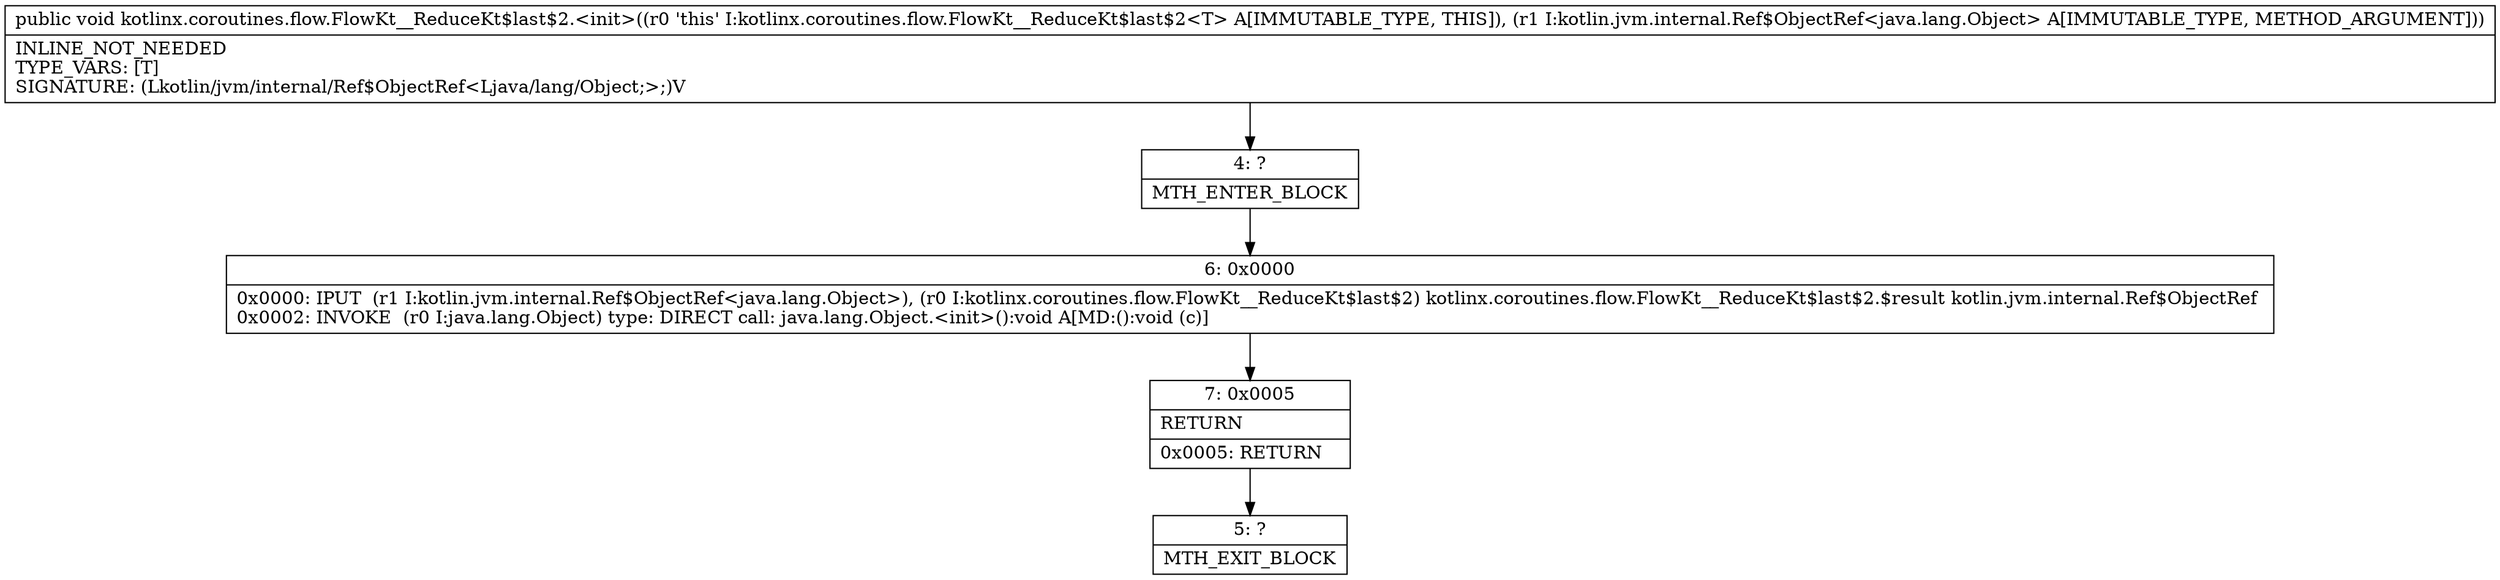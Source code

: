 digraph "CFG forkotlinx.coroutines.flow.FlowKt__ReduceKt$last$2.\<init\>(Lkotlin\/jvm\/internal\/Ref$ObjectRef;)V" {
Node_4 [shape=record,label="{4\:\ ?|MTH_ENTER_BLOCK\l}"];
Node_6 [shape=record,label="{6\:\ 0x0000|0x0000: IPUT  (r1 I:kotlin.jvm.internal.Ref$ObjectRef\<java.lang.Object\>), (r0 I:kotlinx.coroutines.flow.FlowKt__ReduceKt$last$2) kotlinx.coroutines.flow.FlowKt__ReduceKt$last$2.$result kotlin.jvm.internal.Ref$ObjectRef \l0x0002: INVOKE  (r0 I:java.lang.Object) type: DIRECT call: java.lang.Object.\<init\>():void A[MD:():void (c)]\l}"];
Node_7 [shape=record,label="{7\:\ 0x0005|RETURN\l|0x0005: RETURN   \l}"];
Node_5 [shape=record,label="{5\:\ ?|MTH_EXIT_BLOCK\l}"];
MethodNode[shape=record,label="{public void kotlinx.coroutines.flow.FlowKt__ReduceKt$last$2.\<init\>((r0 'this' I:kotlinx.coroutines.flow.FlowKt__ReduceKt$last$2\<T\> A[IMMUTABLE_TYPE, THIS]), (r1 I:kotlin.jvm.internal.Ref$ObjectRef\<java.lang.Object\> A[IMMUTABLE_TYPE, METHOD_ARGUMENT]))  | INLINE_NOT_NEEDED\lTYPE_VARS: [T]\lSIGNATURE: (Lkotlin\/jvm\/internal\/Ref$ObjectRef\<Ljava\/lang\/Object;\>;)V\l}"];
MethodNode -> Node_4;Node_4 -> Node_6;
Node_6 -> Node_7;
Node_7 -> Node_5;
}

